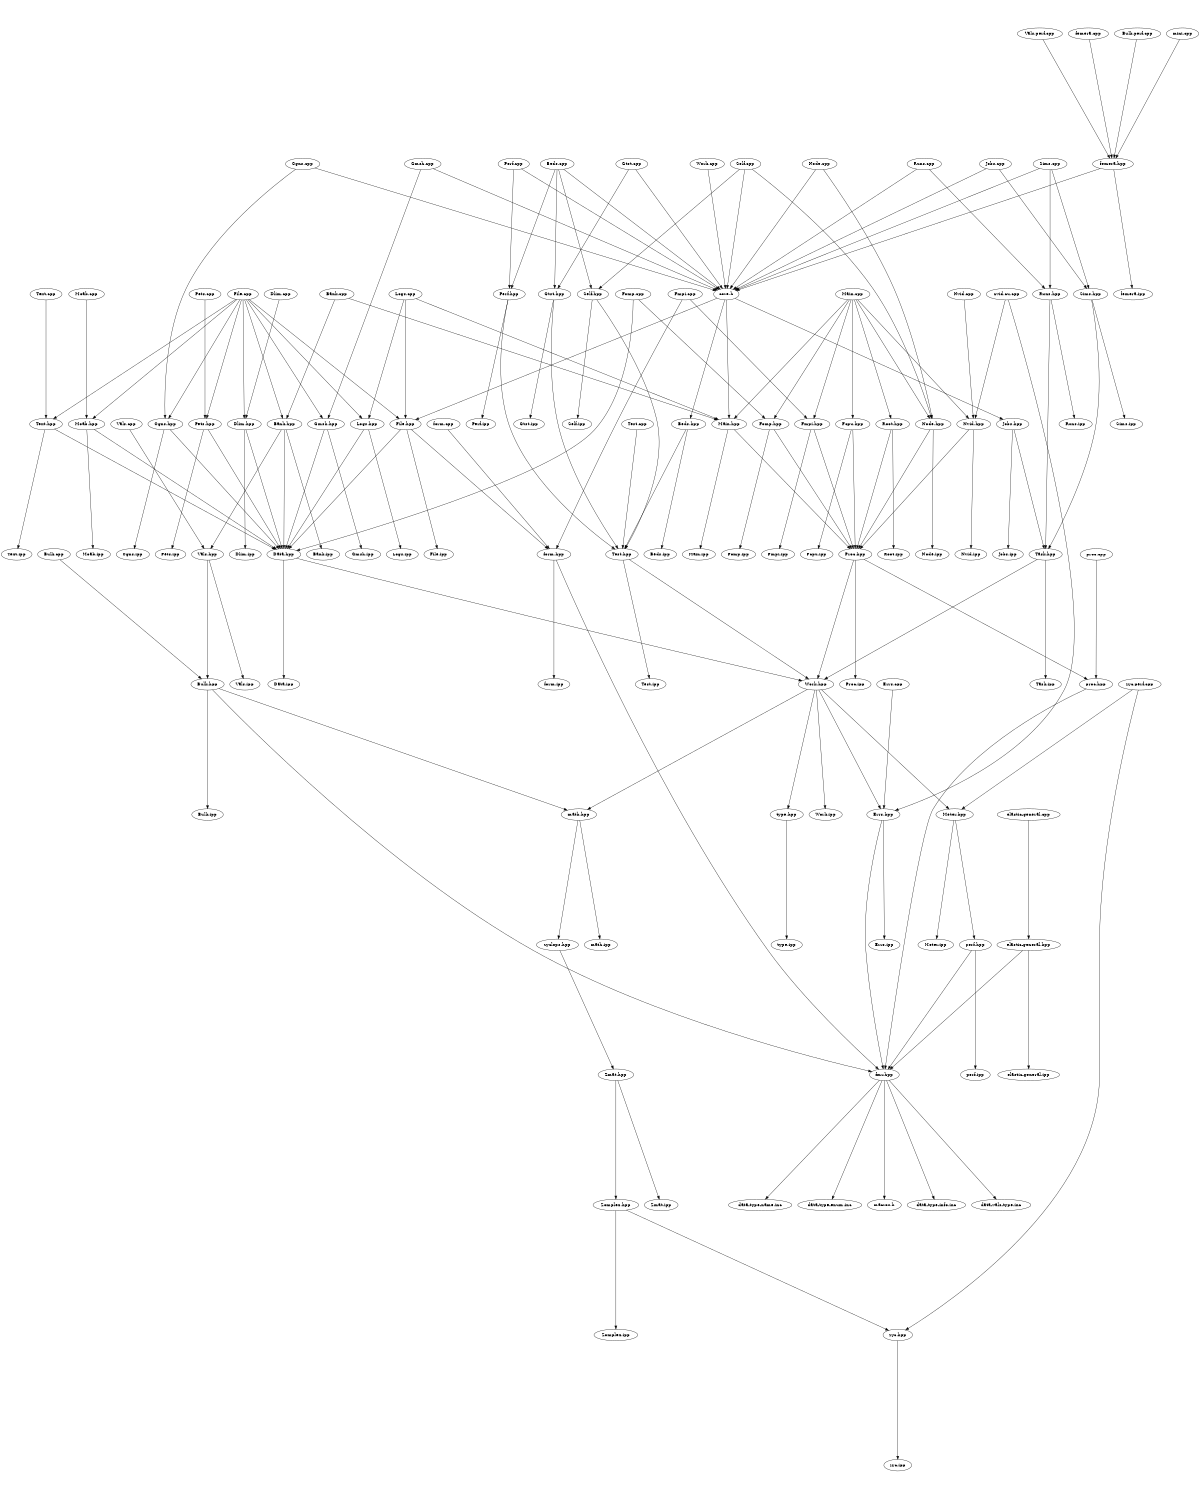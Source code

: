 digraph "source tree" {
    overlap=scale;
    size="8,10";
    ratio="fill";
    fontsize="16";
    fontname="Helvetica";
	clusterrank="local";
	"nvid.cu.cpp" -> "Errs.hpp"
	"Data.hpp" -> "Data.ipp"
	"Text.hpp" -> "Data.hpp"
	"Self.hpp" -> "Test.hpp"
	"femera.hpp" -> "core.h"
	"Work.hpp" -> "Work.ipp"
	"Main.cpp" -> "Root.hpp"
	"zyc.perf.cpp" -> "Meter.hpp"
	"Moab.hpp" -> "Moab.ipp"
	"File.cpp" -> "Cgns.hpp"
	"Moab.hpp" -> "Data.hpp"
	"File.cpp" -> "Pets.hpp"
	"Work.hpp" -> "type.hpp"
	"Gtst.hpp" -> "Test.hpp"
	"Bulk.hpp" -> "Bulk.ipp"
	"Test.hpp" -> "Work.hpp"
	"Main.cpp" -> "Fomp.hpp"
	"Pets.hpp" -> "Data.hpp"
	"Gtst.cpp" -> "core.h"
	"core.h" -> "File.hpp"
	"Fomp.hpp" -> "Proc.hpp"
	"type.hpp" -> "type.ipp"
	"Logs.cpp" -> "File.hpp"
	"Errs.cpp" -> "Errs.hpp"
	"Gtst.cpp" -> "Gtst.hpp"
	"Dlim.hpp" -> "Dlim.ipp"
	"fmr.hpp" -> "macros.h"
	"Bank.cpp" -> "Bank.hpp"
	"Zmat.hpp" -> "Zmat.ipp"
	"fmr.hpp" -> "data-type-info.inc"
	"Self.hpp" -> "Self.ipp"
	"Bulk.cpp" -> "Bulk.hpp"
	"Bank.hpp" -> "Data.hpp"
	"Fmpi.cpp" -> "form.hpp"
	"Zomplex.hpp" -> "zyc.hpp"
	"Zomplex.hpp" -> "Zomplex.ipp"
	"Pets.hpp" -> "Pets.ipp"
	"Beds.cpp" -> "Self.hpp"
	"Beds.cpp" -> "Perf.hpp"
	"nvid.cu.cpp" -> "Nvid.hpp"
	"Fmpi.hpp" -> "Fmpi.ipp"
	"zyc.hpp" -> "zyc.ipp"
	"Gmsh.cpp" -> "core.h"
	"File.cpp" -> "Gmsh.hpp"
	"zyc.perf.cpp" -> "zyc.hpp"
	"Runs.hpp" -> "Runs.ipp"
	"fmr.hpp" -> "data-vals-type.inc"
	"Sims.hpp" -> "Sims.ipp"
	"Test.hpp" -> "Test.ipp"
	"Sims.hpp" -> "Task.hpp"
	"Text.cpp" -> "Text.hpp"
	"perf.hpp" -> "perf.ipp"
	"Main.cpp" -> "Main.hpp"
	"Self.cpp" -> "Self.hpp"
	"Dlim.hpp" -> "Data.hpp"
	"File.cpp" -> "Text.hpp"
	"Vals.perf.cpp" -> "femera.hpp"
	"Meter.hpp" -> "perf.hpp"
	"fmr.hpp" -> "data-type-name.inc"
	"Self.cpp" -> "core.h"
	"Logs.cpp" -> "Logs.hpp"
	"File.hpp" -> "File.ipp"
	"Proc.hpp" -> "Proc.ipp"
	"Cgns.cpp" -> "core.h"
	"Logs.hpp" -> "Logs.ipp"
	"Sims.cpp" -> "Runs.hpp"
	"math.hpp" -> "zyclops.hpp"
	"math.hpp" -> "math.ipp"
	"femera.cpp" -> "femera.hpp"
	"Gtst.hpp" -> "Gtst.ipp"
	"File.cpp" -> "Dlim.hpp"
	"Logs.cpp" -> "Main.hpp"
	"Fmpi.hpp" -> "Proc.hpp"
	"File.cpp" -> "Moab.hpp"
	"Main.cpp" -> "Fmpi.hpp"
	"Vals.hpp" -> "Vals.ipp"
	"Perf.hpp" -> "Test.hpp"
	"Runs.cpp" -> "Runs.hpp"
	"Nvid.hpp" -> "Proc.hpp"
	"Beds.hpp" -> "Beds.ipp"
	"Bank.hpp" -> "Vals.hpp"
	"Main.hpp" -> "Main.ipp"
	"Cgns.cpp" -> "Cgns.hpp"
	"Work.cpp" -> "core.h"
	"elastic-general.hpp" -> "fmr.hpp"
	"Cgns.hpp" -> "Data.hpp"
	"Bulk.hpp" -> "math.hpp"
	"Sims.cpp" -> "Sims.hpp"
	"Bulk.perf.cpp" -> "femera.hpp"
	"Vals.cpp" -> "Vals.hpp"
	"Proc.hpp" -> "Work.hpp"
	"Bank.hpp" -> "Bank.ipp"
	"Data.hpp" -> "Work.hpp"
	"Work.hpp" -> "math.hpp"
	"Beds.cpp" -> "core.h"
	"Perf.cpp" -> "Perf.hpp"
	"Main.cpp" -> "Fcpu.hpp"
	"Root.hpp" -> "Root.ipp"
	"Errs.hpp" -> "fmr.hpp"
	"core.h" -> "Main.hpp"
	"Fomp.hpp" -> "Fomp.ipp"
	"Work.hpp" -> "Meter.hpp"
	"Perf.cpp" -> "core.h"
	"Bank.cpp" -> "Main.hpp"
	"Node.hpp" -> "Proc.hpp"
	"femera.hpp" -> "femera.ipp"
	"mini.cpp" -> "femera.hpp"
	"Fmpi.cpp" -> "Fmpi.hpp"
	"Gmsh.cpp" -> "Gmsh.hpp"
	"proc.hpp" -> "fmr.hpp"
	"Runs.cpp" -> "core.h"
	"Fomp.cpp" -> "Fomp.hpp"
	"Logs.hpp" -> "Data.hpp"
	"Fomp.cpp" -> "Data.hpp"
	"Work.hpp" -> "Errs.hpp"
	"core.h" -> "Jobs.hpp"
	"Moab.cpp" -> "Moab.hpp"
	"Sims.cpp" -> "core.h"
	"zyclops.hpp" -> "Zmat.hpp"
	"Beds.cpp" -> "Gtst.hpp"
	"Fcpu.hpp" -> "Proc.hpp"
	"elastic-general.cpp" -> "elastic-general.hpp"
	"form.hpp" -> "form.ipp"
	"form.hpp" -> "fmr.hpp"
	"Task.hpp" -> "Task.ipp"
	"Runs.hpp" -> "Task.hpp"
	"Beds.hpp" -> "Test.hpp"
	"Perf.hpp" -> "Perf.ipp"
	"Fcpu.hpp" -> "Fcpu.ipp"
	"core.h" -> "Beds.hpp"
	"Node.cpp" -> "Node.hpp"
	"Jobs.cpp" -> "Sims.hpp"
	"File.cpp" -> "Logs.hpp"
	"perf.hpp" -> "fmr.hpp"
	"File.cpp" -> "File.hpp"
	"File.cpp" -> "Bank.hpp"
	"Main.cpp" -> "Node.hpp"
	"File.hpp" -> "Data.hpp"
	"Node.hpp" -> "Node.ipp"
	"Vals.hpp" -> "Bulk.hpp"
	"Cgns.hpp" -> "Cgns.ipp"
	"Jobs.hpp" -> "Task.hpp"
	"Main.hpp" -> "Proc.hpp"
	"Meter.hpp" -> "Meter.ipp"
	"Text.hpp" -> "Text.ipp"
	"Gmsh.hpp" -> "Gmsh.ipp"
	"Proc.hpp" -> "proc.hpp"
	"form.cpp" -> "form.hpp"
	"Self.cpp" -> "Node.hpp"
	"Jobs.cpp" -> "core.h"
	"Nvid.cpp" -> "Nvid.hpp"
	"Errs.hpp" -> "Errs.ipp"
	"Node.cpp" -> "core.h"
	"Bulk.hpp" -> "fmr.hpp"
	"fmr.hpp" -> "data-type-enum.inc"
	"Task.hpp" -> "Work.hpp"
	"Dlim.cpp" -> "Dlim.hpp"
	"Gmsh.hpp" -> "Data.hpp"
	"Jobs.hpp" -> "Jobs.ipp"
	"Nvid.hpp" -> "Nvid.ipp"
	"Root.hpp" -> "Proc.hpp"
	"elastic-general.hpp" -> "elastic-general.ipp"
	"proc.cpp" -> "proc.hpp"
	"Zmat.hpp" -> "Zomplex.hpp"
	"File.hpp" -> "form.hpp"
	"Test.cpp" -> "Test.hpp"
	"Pets.cpp" -> "Pets.hpp"
	"Main.cpp" -> "Nvid.hpp"
}
